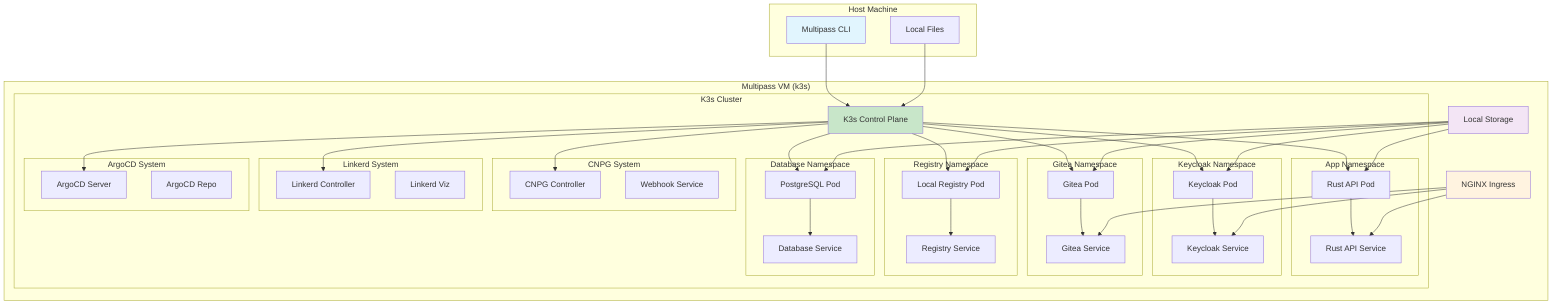 graph TB
    subgraph "Host Machine"
        A[Multipass CLI]
        B[Local Files]
    end
    
    subgraph "Multipass VM (k3s)"
        subgraph "K3s Cluster"
            C[K3s Control Plane]
            
            subgraph "App Namespace"
                D[Rust API Pod]
                E[Rust API Service]
            end
            
            subgraph "Keycloak Namespace"
                F[Keycloak Pod]
                G[Keycloak Service]
            end
            
            subgraph "Gitea Namespace"
                H[Gitea Pod]
                I[Gitea Service]
            end
            
            subgraph "Registry Namespace"
                J[Local Registry Pod]
                K[Registry Service]
            end
            
            subgraph "Database Namespace"
                L[PostgreSQL Pod]
                M[Database Service]
            end
            
            subgraph "CNPG System"
                N[CNPG Controller]
                O[Webhook Service]
            end
            
            subgraph "Linkerd System"
                P[Linkerd Controller]
                Q[Linkerd Viz]
            end
            
            subgraph "ArgoCD System"
                R[ArgoCD Server]
                S[ArgoCD Repo]
            end
        end
        
        T[NGINX Ingress]
        U[Local Storage]
    end
    
    A --> C
    B --> C
    C --> D
    C --> F
    C --> H
    C --> J
    C --> L
    C --> N
    C --> P
    C --> R
    
    D --> E
    F --> G
    H --> I
    J --> K
    L --> M
    
    T --> E
    T --> G
    T --> I
    
    U --> D
    U --> F
    U --> H
    U --> J
    U --> L
    
    style A fill:#e1f5fe
    style C fill:#c8e6c9
    style T fill:#fff3e0
    style U fill:#f3e5f5